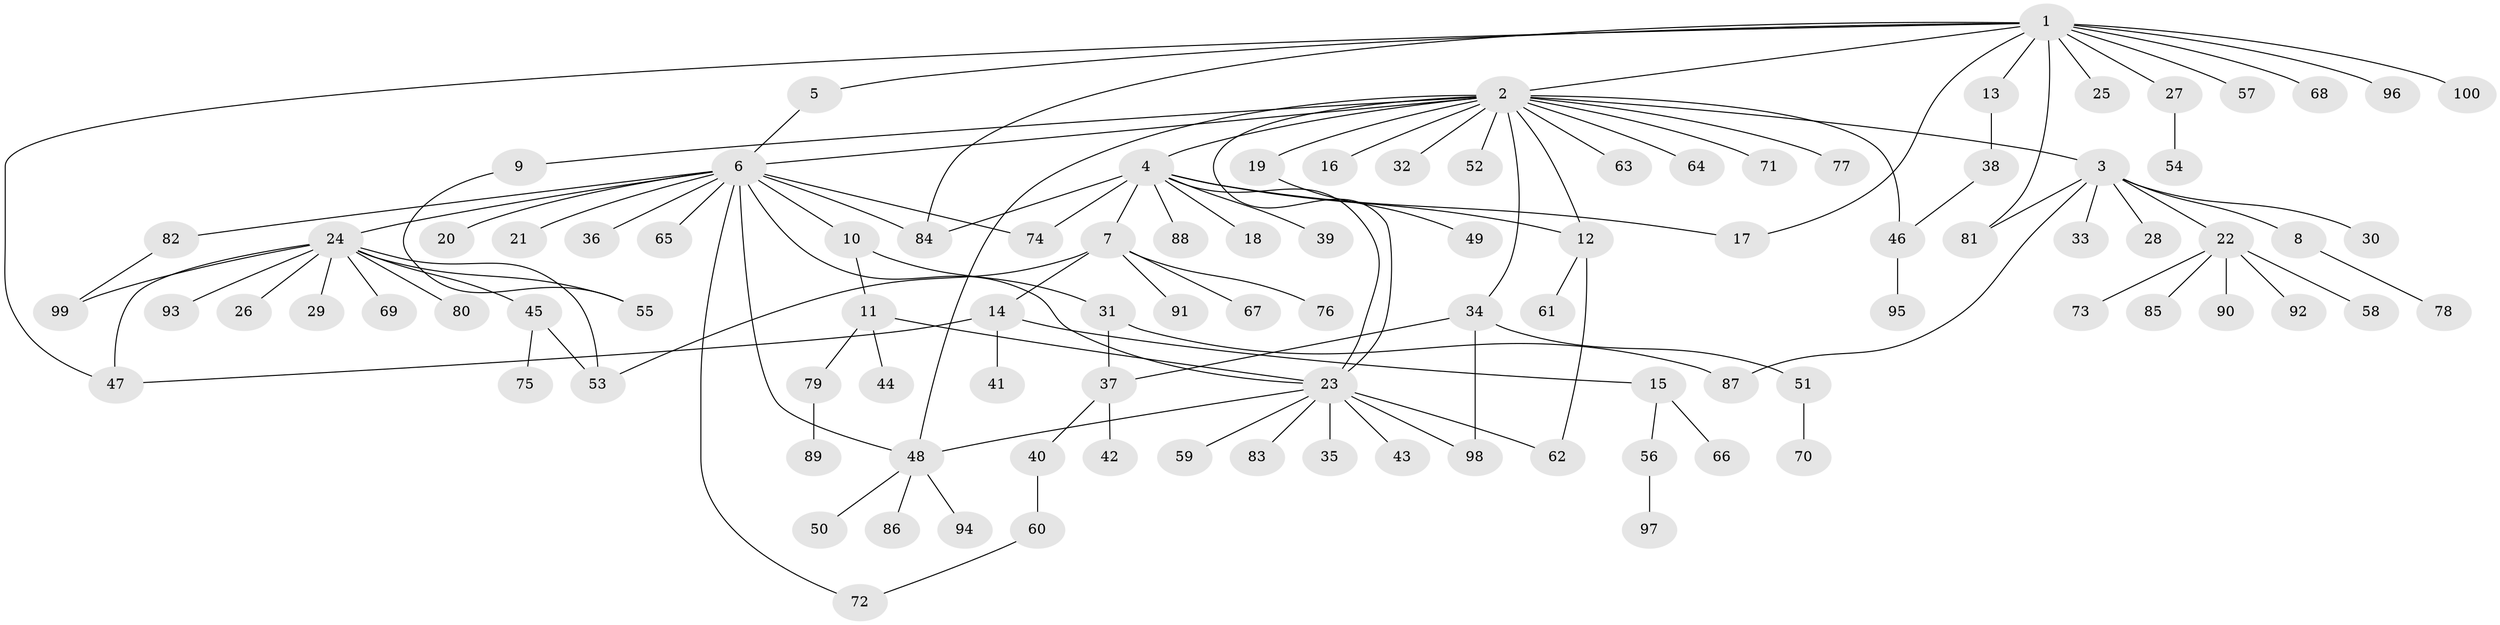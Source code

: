 // Generated by graph-tools (version 1.1) at 2025/38/02/21/25 10:38:53]
// undirected, 100 vertices, 123 edges
graph export_dot {
graph [start="1"]
  node [color=gray90,style=filled];
  1;
  2;
  3;
  4;
  5;
  6;
  7;
  8;
  9;
  10;
  11;
  12;
  13;
  14;
  15;
  16;
  17;
  18;
  19;
  20;
  21;
  22;
  23;
  24;
  25;
  26;
  27;
  28;
  29;
  30;
  31;
  32;
  33;
  34;
  35;
  36;
  37;
  38;
  39;
  40;
  41;
  42;
  43;
  44;
  45;
  46;
  47;
  48;
  49;
  50;
  51;
  52;
  53;
  54;
  55;
  56;
  57;
  58;
  59;
  60;
  61;
  62;
  63;
  64;
  65;
  66;
  67;
  68;
  69;
  70;
  71;
  72;
  73;
  74;
  75;
  76;
  77;
  78;
  79;
  80;
  81;
  82;
  83;
  84;
  85;
  86;
  87;
  88;
  89;
  90;
  91;
  92;
  93;
  94;
  95;
  96;
  97;
  98;
  99;
  100;
  1 -- 2;
  1 -- 5;
  1 -- 13;
  1 -- 17;
  1 -- 25;
  1 -- 27;
  1 -- 47;
  1 -- 57;
  1 -- 68;
  1 -- 81;
  1 -- 84;
  1 -- 96;
  1 -- 100;
  2 -- 3;
  2 -- 4;
  2 -- 6;
  2 -- 9;
  2 -- 12;
  2 -- 16;
  2 -- 19;
  2 -- 23;
  2 -- 32;
  2 -- 34;
  2 -- 46;
  2 -- 48;
  2 -- 52;
  2 -- 63;
  2 -- 64;
  2 -- 71;
  2 -- 77;
  3 -- 8;
  3 -- 22;
  3 -- 28;
  3 -- 30;
  3 -- 33;
  3 -- 81;
  3 -- 87;
  4 -- 7;
  4 -- 12;
  4 -- 17;
  4 -- 18;
  4 -- 23;
  4 -- 39;
  4 -- 74;
  4 -- 84;
  4 -- 88;
  5 -- 6;
  6 -- 10;
  6 -- 20;
  6 -- 21;
  6 -- 23;
  6 -- 24;
  6 -- 36;
  6 -- 48;
  6 -- 65;
  6 -- 72;
  6 -- 74;
  6 -- 82;
  6 -- 84;
  7 -- 14;
  7 -- 53;
  7 -- 67;
  7 -- 76;
  7 -- 91;
  8 -- 78;
  9 -- 55;
  10 -- 11;
  10 -- 31;
  11 -- 23;
  11 -- 44;
  11 -- 79;
  12 -- 61;
  12 -- 62;
  13 -- 38;
  14 -- 15;
  14 -- 41;
  14 -- 47;
  15 -- 56;
  15 -- 66;
  19 -- 49;
  22 -- 58;
  22 -- 73;
  22 -- 85;
  22 -- 90;
  22 -- 92;
  23 -- 35;
  23 -- 43;
  23 -- 48;
  23 -- 59;
  23 -- 62;
  23 -- 83;
  23 -- 98;
  24 -- 26;
  24 -- 29;
  24 -- 45;
  24 -- 47;
  24 -- 53;
  24 -- 55;
  24 -- 69;
  24 -- 80;
  24 -- 93;
  24 -- 99;
  27 -- 54;
  31 -- 37;
  31 -- 87;
  34 -- 37;
  34 -- 51;
  34 -- 98;
  37 -- 40;
  37 -- 42;
  38 -- 46;
  40 -- 60;
  45 -- 53;
  45 -- 75;
  46 -- 95;
  48 -- 50;
  48 -- 86;
  48 -- 94;
  51 -- 70;
  56 -- 97;
  60 -- 72;
  79 -- 89;
  82 -- 99;
}
